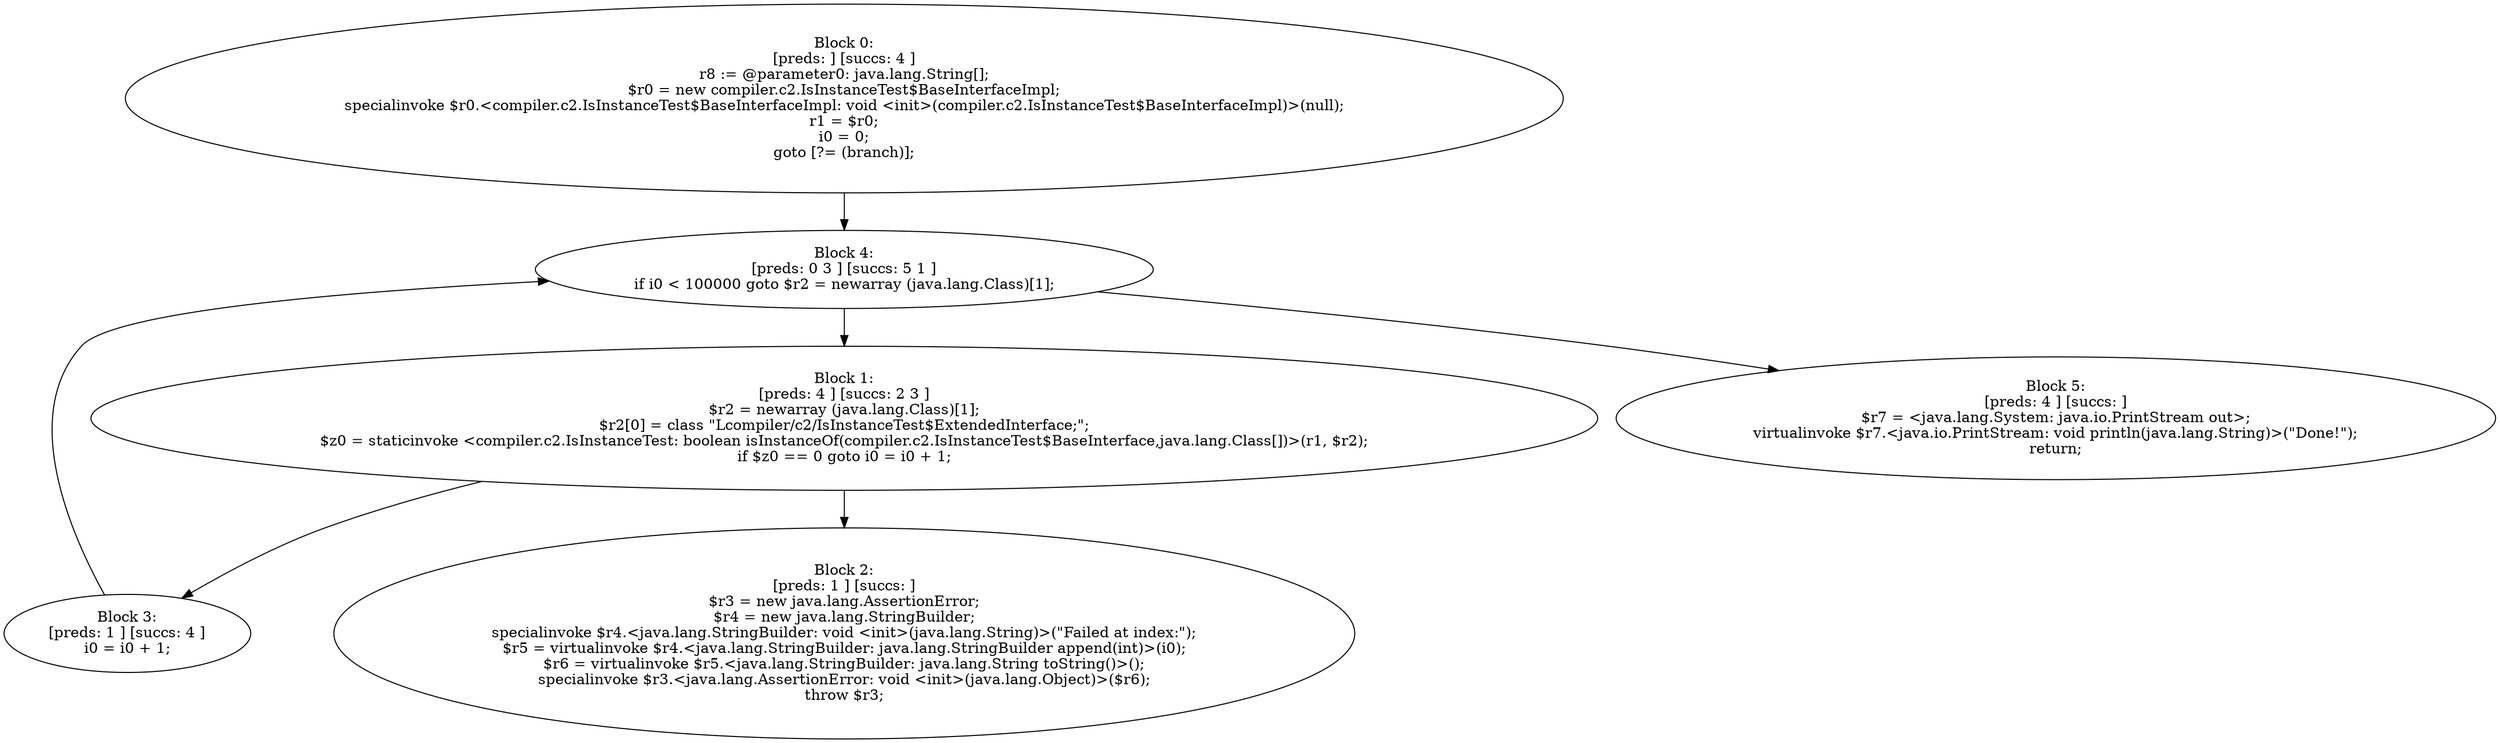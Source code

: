digraph "unitGraph" {
    "Block 0:
[preds: ] [succs: 4 ]
r8 := @parameter0: java.lang.String[];
$r0 = new compiler.c2.IsInstanceTest$BaseInterfaceImpl;
specialinvoke $r0.<compiler.c2.IsInstanceTest$BaseInterfaceImpl: void <init>(compiler.c2.IsInstanceTest$BaseInterfaceImpl)>(null);
r1 = $r0;
i0 = 0;
goto [?= (branch)];
"
    "Block 1:
[preds: 4 ] [succs: 2 3 ]
$r2 = newarray (java.lang.Class)[1];
$r2[0] = class \"Lcompiler/c2/IsInstanceTest$ExtendedInterface;\";
$z0 = staticinvoke <compiler.c2.IsInstanceTest: boolean isInstanceOf(compiler.c2.IsInstanceTest$BaseInterface,java.lang.Class[])>(r1, $r2);
if $z0 == 0 goto i0 = i0 + 1;
"
    "Block 2:
[preds: 1 ] [succs: ]
$r3 = new java.lang.AssertionError;
$r4 = new java.lang.StringBuilder;
specialinvoke $r4.<java.lang.StringBuilder: void <init>(java.lang.String)>(\"Failed at index:\");
$r5 = virtualinvoke $r4.<java.lang.StringBuilder: java.lang.StringBuilder append(int)>(i0);
$r6 = virtualinvoke $r5.<java.lang.StringBuilder: java.lang.String toString()>();
specialinvoke $r3.<java.lang.AssertionError: void <init>(java.lang.Object)>($r6);
throw $r3;
"
    "Block 3:
[preds: 1 ] [succs: 4 ]
i0 = i0 + 1;
"
    "Block 4:
[preds: 0 3 ] [succs: 5 1 ]
if i0 < 100000 goto $r2 = newarray (java.lang.Class)[1];
"
    "Block 5:
[preds: 4 ] [succs: ]
$r7 = <java.lang.System: java.io.PrintStream out>;
virtualinvoke $r7.<java.io.PrintStream: void println(java.lang.String)>(\"Done!\");
return;
"
    "Block 0:
[preds: ] [succs: 4 ]
r8 := @parameter0: java.lang.String[];
$r0 = new compiler.c2.IsInstanceTest$BaseInterfaceImpl;
specialinvoke $r0.<compiler.c2.IsInstanceTest$BaseInterfaceImpl: void <init>(compiler.c2.IsInstanceTest$BaseInterfaceImpl)>(null);
r1 = $r0;
i0 = 0;
goto [?= (branch)];
"->"Block 4:
[preds: 0 3 ] [succs: 5 1 ]
if i0 < 100000 goto $r2 = newarray (java.lang.Class)[1];
";
    "Block 1:
[preds: 4 ] [succs: 2 3 ]
$r2 = newarray (java.lang.Class)[1];
$r2[0] = class \"Lcompiler/c2/IsInstanceTest$ExtendedInterface;\";
$z0 = staticinvoke <compiler.c2.IsInstanceTest: boolean isInstanceOf(compiler.c2.IsInstanceTest$BaseInterface,java.lang.Class[])>(r1, $r2);
if $z0 == 0 goto i0 = i0 + 1;
"->"Block 2:
[preds: 1 ] [succs: ]
$r3 = new java.lang.AssertionError;
$r4 = new java.lang.StringBuilder;
specialinvoke $r4.<java.lang.StringBuilder: void <init>(java.lang.String)>(\"Failed at index:\");
$r5 = virtualinvoke $r4.<java.lang.StringBuilder: java.lang.StringBuilder append(int)>(i0);
$r6 = virtualinvoke $r5.<java.lang.StringBuilder: java.lang.String toString()>();
specialinvoke $r3.<java.lang.AssertionError: void <init>(java.lang.Object)>($r6);
throw $r3;
";
    "Block 1:
[preds: 4 ] [succs: 2 3 ]
$r2 = newarray (java.lang.Class)[1];
$r2[0] = class \"Lcompiler/c2/IsInstanceTest$ExtendedInterface;\";
$z0 = staticinvoke <compiler.c2.IsInstanceTest: boolean isInstanceOf(compiler.c2.IsInstanceTest$BaseInterface,java.lang.Class[])>(r1, $r2);
if $z0 == 0 goto i0 = i0 + 1;
"->"Block 3:
[preds: 1 ] [succs: 4 ]
i0 = i0 + 1;
";
    "Block 3:
[preds: 1 ] [succs: 4 ]
i0 = i0 + 1;
"->"Block 4:
[preds: 0 3 ] [succs: 5 1 ]
if i0 < 100000 goto $r2 = newarray (java.lang.Class)[1];
";
    "Block 4:
[preds: 0 3 ] [succs: 5 1 ]
if i0 < 100000 goto $r2 = newarray (java.lang.Class)[1];
"->"Block 5:
[preds: 4 ] [succs: ]
$r7 = <java.lang.System: java.io.PrintStream out>;
virtualinvoke $r7.<java.io.PrintStream: void println(java.lang.String)>(\"Done!\");
return;
";
    "Block 4:
[preds: 0 3 ] [succs: 5 1 ]
if i0 < 100000 goto $r2 = newarray (java.lang.Class)[1];
"->"Block 1:
[preds: 4 ] [succs: 2 3 ]
$r2 = newarray (java.lang.Class)[1];
$r2[0] = class \"Lcompiler/c2/IsInstanceTest$ExtendedInterface;\";
$z0 = staticinvoke <compiler.c2.IsInstanceTest: boolean isInstanceOf(compiler.c2.IsInstanceTest$BaseInterface,java.lang.Class[])>(r1, $r2);
if $z0 == 0 goto i0 = i0 + 1;
";
}
